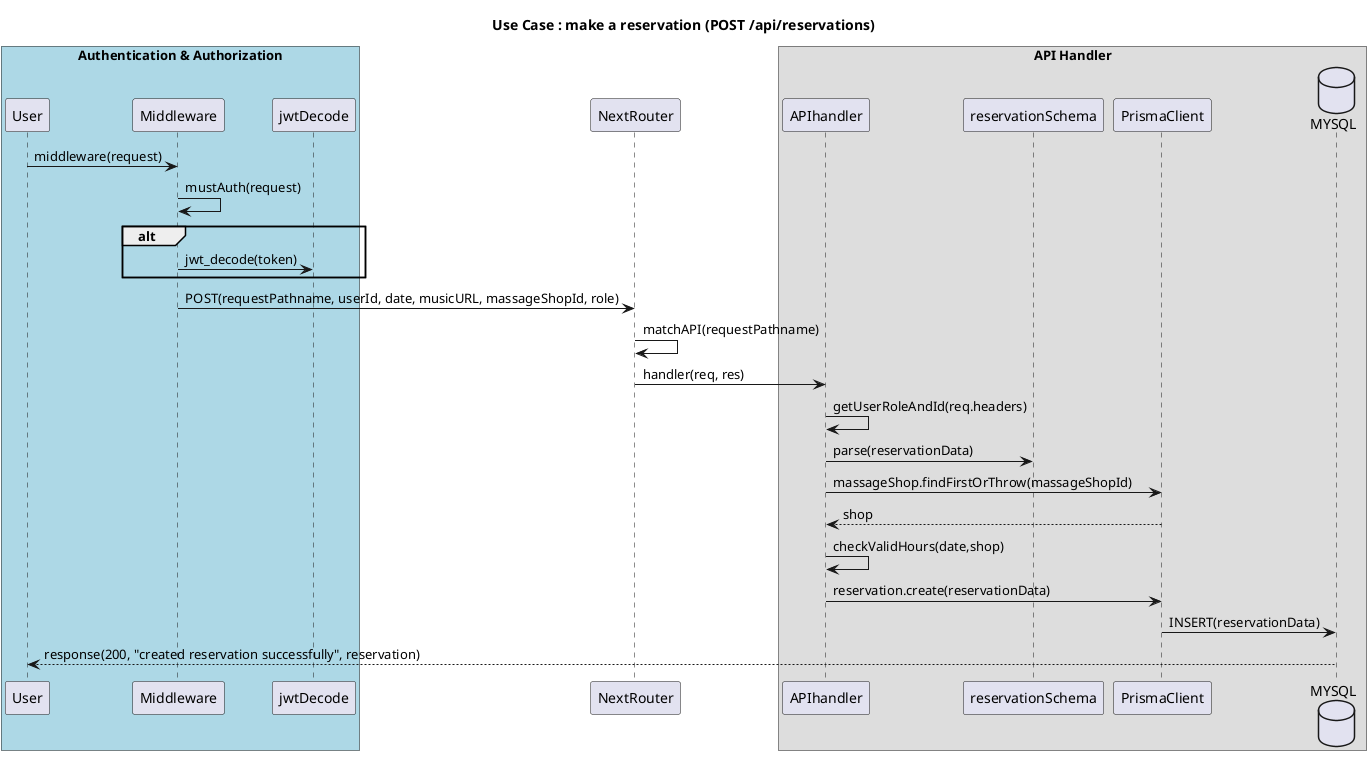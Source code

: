 @startuml
title Use Case : make a reservation (POST /api/reservations)

box "Authentication & Authorization" #Lightblue
User -> Middleware : middleware(request)
Middleware -> Middleware : mustAuth(request)
alt 
Middleware -> jwtDecode : jwt_decode(token)
end alt
end box

Middleware -> NextRouter : POST(requestPathname, userId, date, musicURL, massageShopId, role)
NextRouter -> NextRouter : matchAPI(requestPathname)

box "API Handler"
NextRouter -> APIhandler : handler(req, res)
APIhandler -> APIhandler : getUserRoleAndId(req.headers)
APIhandler -> reservationSchema : parse(reservationData)
APIhandler -> PrismaClient : massageShop.findFirstOrThrow(massageShopId)
PrismaClient --> APIhandler : shop
APIhandler -> APIhandler : checkValidHours(date,shop)
APIhandler -> PrismaClient : reservation.create(reservationData)
database MYSQL
PrismaClient -> MYSQL : INSERT(reservationData)
MYSQL --> User : response(200, "created reservation successfully", reservation)
end box

@enduml